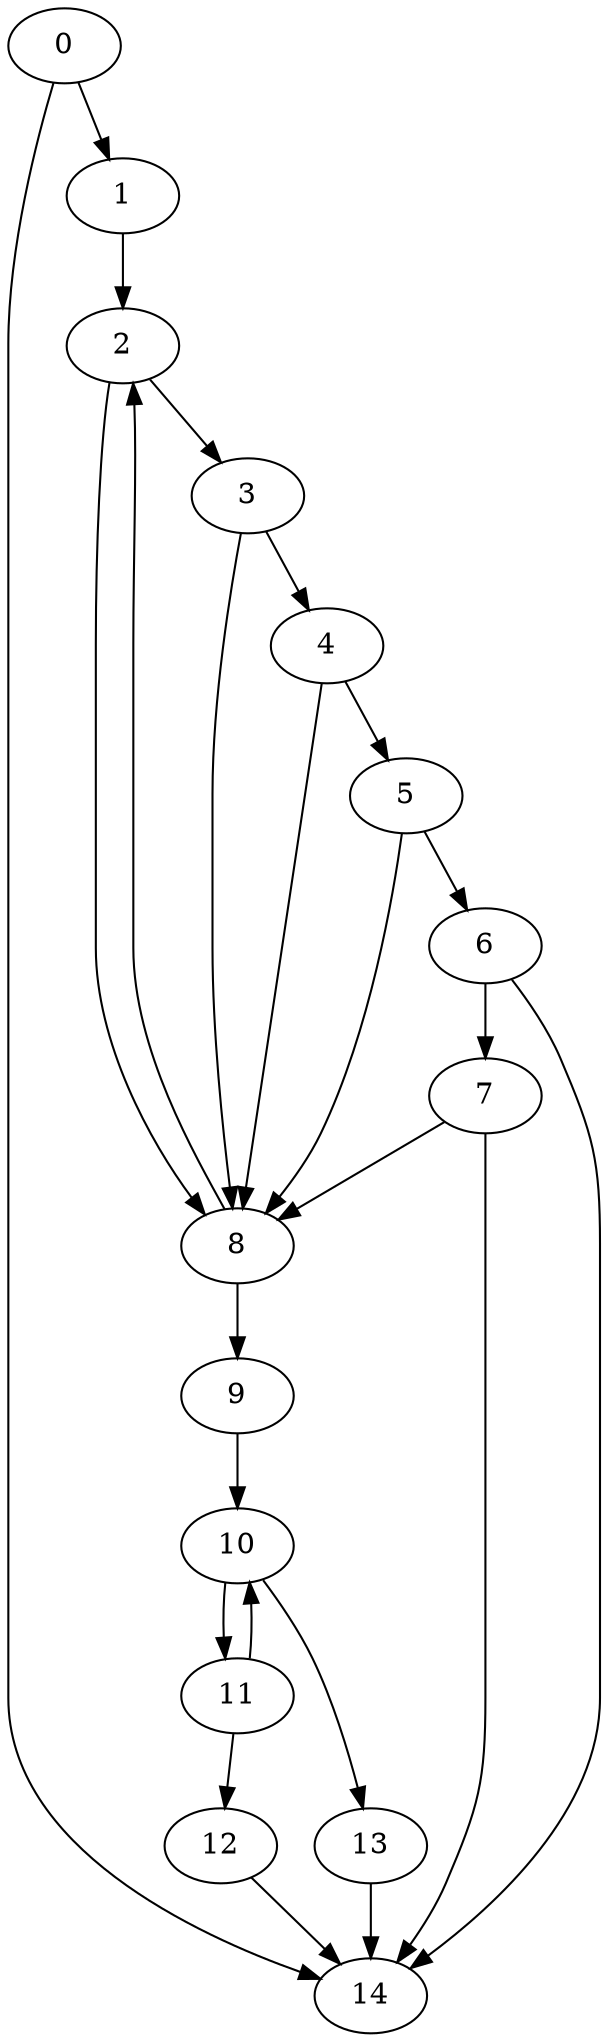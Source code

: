 digraph {
	0
	1
	2
	3
	4
	5
	6
	7
	8
	9
	10
	11
	12
	13
	14
	2 -> 3
	5 -> 6
	2 -> 8
	3 -> 8
	4 -> 8
	5 -> 8
	7 -> 8
	8 -> 9
	10 -> 11
	4 -> 5
	11 -> 12
	10 -> 13
	1 -> 2
	8 -> 2
	3 -> 4
	6 -> 7
	0 -> 14
	6 -> 14
	7 -> 14
	12 -> 14
	13 -> 14
	0 -> 1
	9 -> 10
	11 -> 10
}
